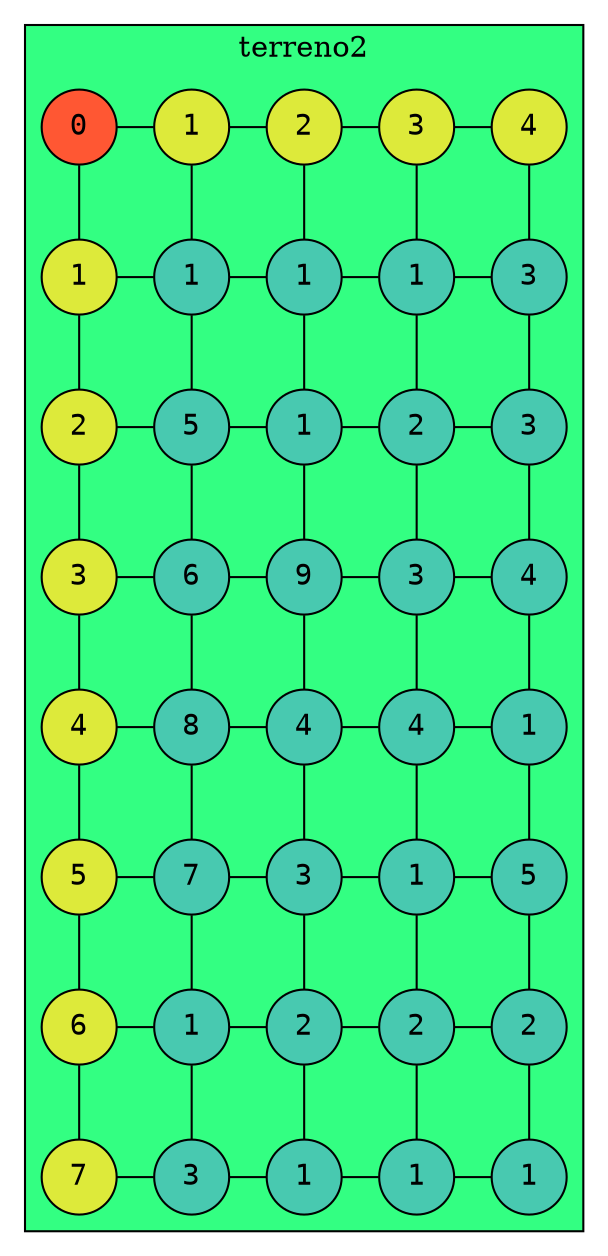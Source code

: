 digraph Matriz{
node[shape=circle fontname=courier fillcolor="#FFEDBB" style=filled]
subgraph cluster{
root[label="0", fillcolor="#FF5733"]
label=terreno2
bgcolor = "#33FF82"
edge[dir="none"]
F1[label="1", group = 1, fillcolor = "#DDEA3A"]
F2[label="2", group = 1, fillcolor = "#DDEA3A"]
F3[label="3", group = 1, fillcolor = "#DDEA3A"]
F4[label="4", group = 1, fillcolor = "#DDEA3A"]
F5[label="5", group = 1, fillcolor = "#DDEA3A"]
F6[label="6", group = 1, fillcolor = "#DDEA3A"]
F7[label="7", group = 1, fillcolor = "#DDEA3A"]
F1->F2
F2->F3
F3->F4
F4->F5
F5->F6
F6->F7
C1[label="1", group = 2, fillcolor = "#DDEA3A"]
C2[label="2", group = 3, fillcolor = "#DDEA3A"]
C3[label="3", group = 4, fillcolor = "#DDEA3A"]
C4[label="4", group = 5, fillcolor = "#DDEA3A"]
C1->C2
C2->C3
C3->C4
root -> F1
root -> C1
{rank=same; root, C1, C2, C3, C4}
datoF1_C1[label="1", group = 2 , fillcolor = "#48C9B0"]
datoF1_C2[label="1", group = 3 , fillcolor = "#48C9B0"]
datoF1_C3[label="1", group = 4 , fillcolor = "#48C9B0"]
datoF1_C4[label="3", group = 5 , fillcolor = "#48C9B0"]
datoF2_C1[label="5", group = 2 , fillcolor = "#48C9B0"]
datoF2_C2[label="1", group = 3 , fillcolor = "#48C9B0"]
datoF2_C3[label="2", group = 4 , fillcolor = "#48C9B0"]
datoF2_C4[label="3", group = 5 , fillcolor = "#48C9B0"]
datoF3_C1[label="6", group = 2 , fillcolor = "#48C9B0"]
datoF3_C2[label="9", group = 3 , fillcolor = "#48C9B0"]
datoF3_C3[label="3", group = 4 , fillcolor = "#48C9B0"]
datoF3_C4[label="4", group = 5 , fillcolor = "#48C9B0"]
datoF4_C1[label="8", group = 2 , fillcolor = "#48C9B0"]
datoF4_C2[label="4", group = 3 , fillcolor = "#48C9B0"]
datoF4_C3[label="4", group = 4 , fillcolor = "#48C9B0"]
datoF4_C4[label="1", group = 5 , fillcolor = "#48C9B0"]
datoF5_C1[label="7", group = 2 , fillcolor = "#48C9B0"]
datoF5_C2[label="3", group = 3 , fillcolor = "#48C9B0"]
datoF5_C3[label="1", group = 4 , fillcolor = "#48C9B0"]
datoF5_C4[label="5", group = 5 , fillcolor = "#48C9B0"]
datoF6_C1[label="1", group = 2 , fillcolor = "#48C9B0"]
datoF6_C2[label="2", group = 3 , fillcolor = "#48C9B0"]
datoF6_C3[label="2", group = 4 , fillcolor = "#48C9B0"]
datoF6_C4[label="2", group = 5 , fillcolor = "#48C9B0"]
datoF7_C1[label="3", group = 2 , fillcolor = "#48C9B0"]
datoF7_C2[label="1", group = 3 , fillcolor = "#48C9B0"]
datoF7_C3[label="1", group = 4 , fillcolor = "#48C9B0"]
datoF7_C4[label="1", group = 5 , fillcolor = "#48C9B0"]

F1 -> datoF1_C1
datoF1_C1 -> datoF1_C2
datoF1_C2 -> datoF1_C3
datoF1_C3 -> datoF1_C4

F2 -> datoF2_C1
datoF2_C1 -> datoF2_C2
datoF2_C2 -> datoF2_C3
datoF2_C3 -> datoF2_C4

F3 -> datoF3_C1
datoF3_C1 -> datoF3_C2
datoF3_C2 -> datoF3_C3
datoF3_C3 -> datoF3_C4

F4 -> datoF4_C1
datoF4_C1 -> datoF4_C2
datoF4_C2 -> datoF4_C3
datoF4_C3 -> datoF4_C4

F5 -> datoF5_C1
datoF5_C1 -> datoF5_C2
datoF5_C2 -> datoF5_C3
datoF5_C3 -> datoF5_C4

F6 -> datoF6_C1
datoF6_C1 -> datoF6_C2
datoF6_C2 -> datoF6_C3
datoF6_C3 -> datoF6_C4

F7 -> datoF7_C1
datoF7_C1 -> datoF7_C2
datoF7_C2 -> datoF7_C3
datoF7_C3 -> datoF7_C4

{rank = same; F1, datoF1_C1, datoF1_C2, datoF1_C3, datoF1_C4}
{rank = same; F2, datoF2_C1, datoF2_C2, datoF2_C3, datoF2_C4}
{rank = same; F3, datoF3_C1, datoF3_C2, datoF3_C3, datoF3_C4}
{rank = same; F4, datoF4_C1, datoF4_C2, datoF4_C3, datoF4_C4}
{rank = same; F5, datoF5_C1, datoF5_C2, datoF5_C3, datoF5_C4}
{rank = same; F6, datoF6_C1, datoF6_C2, datoF6_C3, datoF6_C4}
{rank = same; F7, datoF7_C1, datoF7_C2, datoF7_C3, datoF7_C4}C1 -> datoF1_C1
datoF1_C1 -> datoF2_C1
datoF2_C1 -> datoF3_C1
datoF3_C1 -> datoF4_C1
datoF4_C1 -> datoF5_C1
datoF5_C1 -> datoF6_C1
datoF6_C1 -> datoF7_C1
C2 -> datoF1_C2
datoF1_C2 -> datoF2_C2
datoF2_C2 -> datoF3_C2
datoF3_C2 -> datoF4_C2
datoF4_C2 -> datoF5_C2
datoF5_C2 -> datoF6_C2
datoF6_C2 -> datoF7_C2
C3 -> datoF1_C3
datoF1_C3 -> datoF2_C3
datoF2_C3 -> datoF3_C3
datoF3_C3 -> datoF4_C3
datoF4_C3 -> datoF5_C3
datoF5_C3 -> datoF6_C3
datoF6_C3 -> datoF7_C3
C4 -> datoF1_C4
datoF1_C4 -> datoF2_C4
datoF2_C4 -> datoF3_C4
datoF3_C4 -> datoF4_C4
datoF4_C4 -> datoF5_C4
datoF5_C4 -> datoF6_C4
datoF6_C4 -> datoF7_C4
}
}